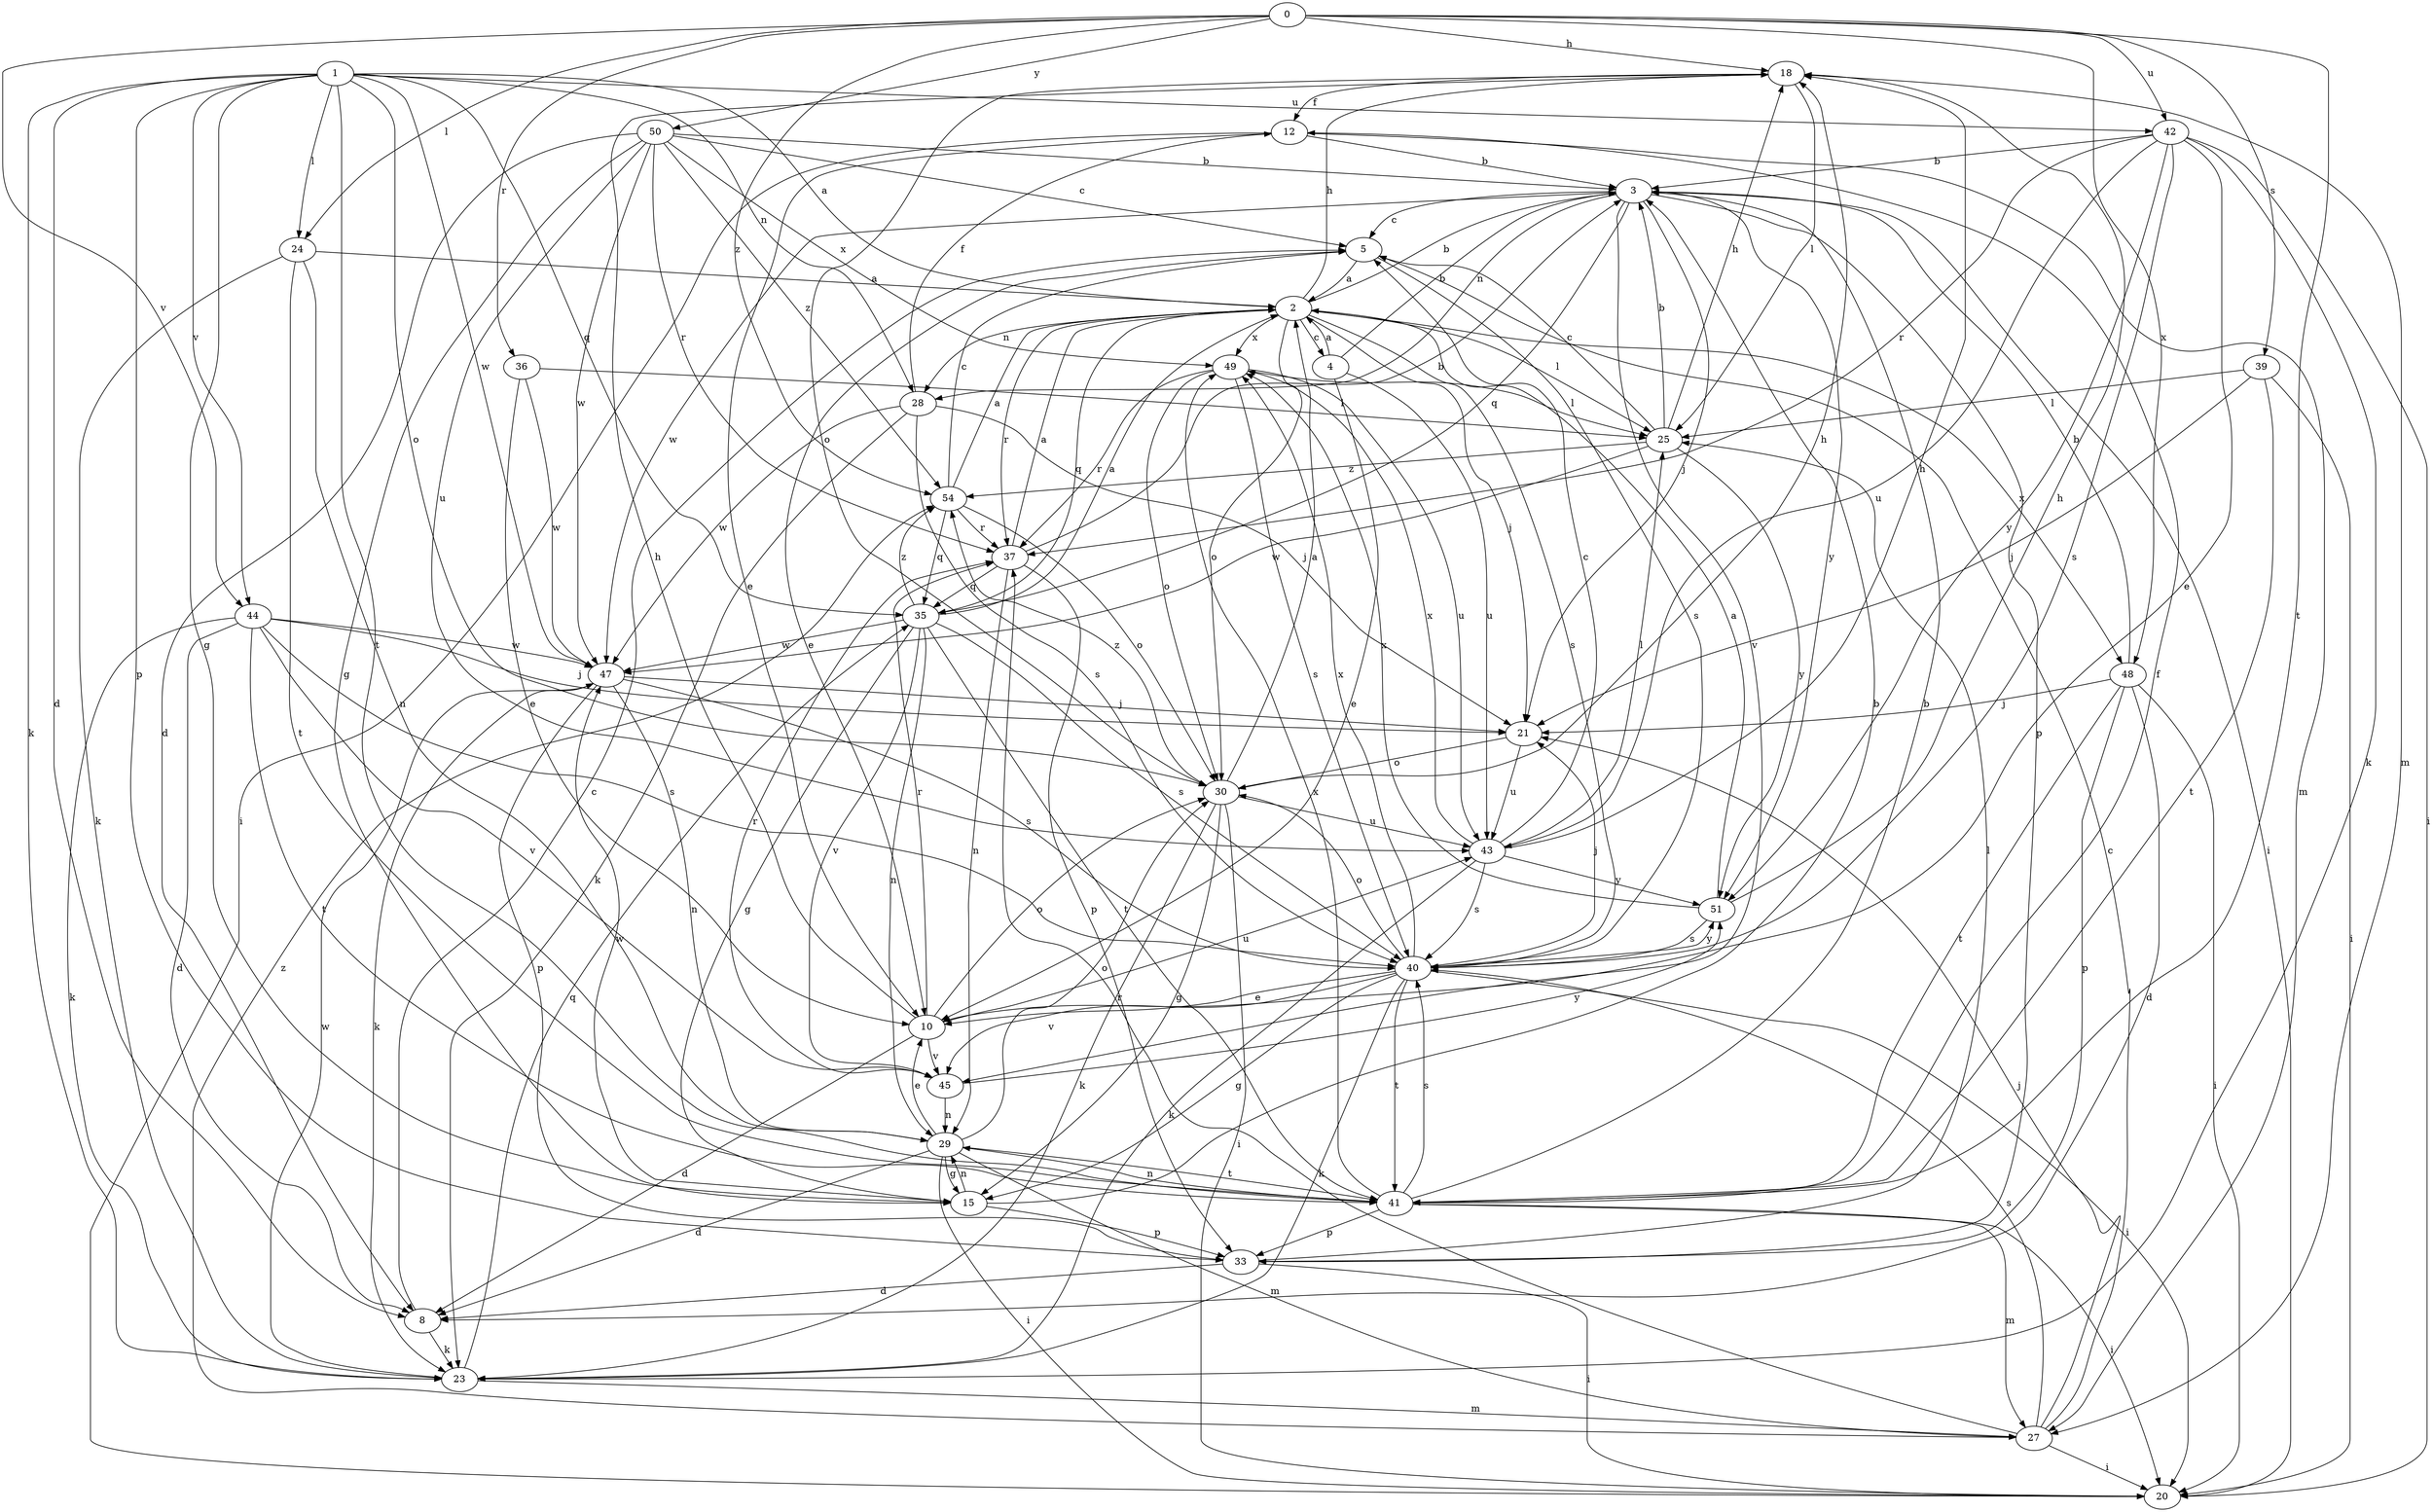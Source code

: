 strict digraph  {
0;
1;
2;
3;
4;
5;
8;
10;
12;
15;
18;
20;
21;
23;
24;
25;
27;
28;
29;
30;
33;
35;
36;
37;
39;
40;
41;
42;
43;
44;
45;
47;
48;
49;
50;
51;
54;
0 -> 18  [label=h];
0 -> 24  [label=l];
0 -> 36  [label=r];
0 -> 39  [label=s];
0 -> 41  [label=t];
0 -> 42  [label=u];
0 -> 44  [label=v];
0 -> 48  [label=x];
0 -> 50  [label=y];
0 -> 54  [label=z];
1 -> 2  [label=a];
1 -> 8  [label=d];
1 -> 15  [label=g];
1 -> 23  [label=k];
1 -> 24  [label=l];
1 -> 28  [label=n];
1 -> 30  [label=o];
1 -> 33  [label=p];
1 -> 35  [label=q];
1 -> 41  [label=t];
1 -> 42  [label=u];
1 -> 44  [label=v];
1 -> 47  [label=w];
2 -> 3  [label=b];
2 -> 4  [label=c];
2 -> 18  [label=h];
2 -> 21  [label=j];
2 -> 25  [label=l];
2 -> 28  [label=n];
2 -> 30  [label=o];
2 -> 35  [label=q];
2 -> 37  [label=r];
2 -> 40  [label=s];
2 -> 48  [label=x];
2 -> 49  [label=x];
3 -> 5  [label=c];
3 -> 20  [label=i];
3 -> 21  [label=j];
3 -> 28  [label=n];
3 -> 33  [label=p];
3 -> 35  [label=q];
3 -> 45  [label=v];
3 -> 47  [label=w];
3 -> 51  [label=y];
4 -> 2  [label=a];
4 -> 3  [label=b];
4 -> 10  [label=e];
4 -> 43  [label=u];
5 -> 2  [label=a];
5 -> 10  [label=e];
5 -> 40  [label=s];
8 -> 5  [label=c];
8 -> 23  [label=k];
10 -> 8  [label=d];
10 -> 18  [label=h];
10 -> 30  [label=o];
10 -> 37  [label=r];
10 -> 43  [label=u];
10 -> 45  [label=v];
12 -> 3  [label=b];
12 -> 10  [label=e];
12 -> 20  [label=i];
12 -> 27  [label=m];
15 -> 3  [label=b];
15 -> 29  [label=n];
15 -> 33  [label=p];
15 -> 47  [label=w];
18 -> 12  [label=f];
18 -> 25  [label=l];
18 -> 27  [label=m];
18 -> 30  [label=o];
21 -> 30  [label=o];
21 -> 43  [label=u];
23 -> 27  [label=m];
23 -> 35  [label=q];
23 -> 47  [label=w];
24 -> 2  [label=a];
24 -> 23  [label=k];
24 -> 29  [label=n];
24 -> 41  [label=t];
25 -> 3  [label=b];
25 -> 5  [label=c];
25 -> 18  [label=h];
25 -> 47  [label=w];
25 -> 51  [label=y];
25 -> 54  [label=z];
27 -> 5  [label=c];
27 -> 20  [label=i];
27 -> 21  [label=j];
27 -> 37  [label=r];
27 -> 40  [label=s];
27 -> 54  [label=z];
28 -> 12  [label=f];
28 -> 21  [label=j];
28 -> 23  [label=k];
28 -> 40  [label=s];
28 -> 47  [label=w];
29 -> 8  [label=d];
29 -> 10  [label=e];
29 -> 15  [label=g];
29 -> 20  [label=i];
29 -> 27  [label=m];
29 -> 30  [label=o];
29 -> 41  [label=t];
30 -> 2  [label=a];
30 -> 15  [label=g];
30 -> 18  [label=h];
30 -> 20  [label=i];
30 -> 23  [label=k];
30 -> 43  [label=u];
30 -> 54  [label=z];
33 -> 8  [label=d];
33 -> 20  [label=i];
33 -> 25  [label=l];
35 -> 2  [label=a];
35 -> 15  [label=g];
35 -> 29  [label=n];
35 -> 40  [label=s];
35 -> 41  [label=t];
35 -> 45  [label=v];
35 -> 47  [label=w];
35 -> 54  [label=z];
36 -> 10  [label=e];
36 -> 25  [label=l];
36 -> 47  [label=w];
37 -> 2  [label=a];
37 -> 3  [label=b];
37 -> 29  [label=n];
37 -> 33  [label=p];
37 -> 35  [label=q];
39 -> 20  [label=i];
39 -> 21  [label=j];
39 -> 25  [label=l];
39 -> 41  [label=t];
40 -> 10  [label=e];
40 -> 15  [label=g];
40 -> 20  [label=i];
40 -> 21  [label=j];
40 -> 23  [label=k];
40 -> 30  [label=o];
40 -> 41  [label=t];
40 -> 45  [label=v];
40 -> 49  [label=x];
40 -> 51  [label=y];
41 -> 3  [label=b];
41 -> 12  [label=f];
41 -> 20  [label=i];
41 -> 27  [label=m];
41 -> 29  [label=n];
41 -> 33  [label=p];
41 -> 40  [label=s];
41 -> 49  [label=x];
42 -> 3  [label=b];
42 -> 10  [label=e];
42 -> 20  [label=i];
42 -> 23  [label=k];
42 -> 37  [label=r];
42 -> 40  [label=s];
42 -> 43  [label=u];
42 -> 51  [label=y];
43 -> 5  [label=c];
43 -> 18  [label=h];
43 -> 23  [label=k];
43 -> 25  [label=l];
43 -> 40  [label=s];
43 -> 49  [label=x];
43 -> 51  [label=y];
44 -> 8  [label=d];
44 -> 21  [label=j];
44 -> 23  [label=k];
44 -> 40  [label=s];
44 -> 41  [label=t];
44 -> 45  [label=v];
44 -> 47  [label=w];
45 -> 29  [label=n];
45 -> 37  [label=r];
45 -> 51  [label=y];
47 -> 21  [label=j];
47 -> 23  [label=k];
47 -> 29  [label=n];
47 -> 33  [label=p];
47 -> 40  [label=s];
48 -> 3  [label=b];
48 -> 8  [label=d];
48 -> 20  [label=i];
48 -> 21  [label=j];
48 -> 33  [label=p];
48 -> 41  [label=t];
49 -> 25  [label=l];
49 -> 30  [label=o];
49 -> 37  [label=r];
49 -> 40  [label=s];
49 -> 43  [label=u];
50 -> 3  [label=b];
50 -> 5  [label=c];
50 -> 8  [label=d];
50 -> 15  [label=g];
50 -> 37  [label=r];
50 -> 43  [label=u];
50 -> 47  [label=w];
50 -> 49  [label=x];
50 -> 54  [label=z];
51 -> 2  [label=a];
51 -> 18  [label=h];
51 -> 40  [label=s];
51 -> 49  [label=x];
54 -> 2  [label=a];
54 -> 5  [label=c];
54 -> 30  [label=o];
54 -> 35  [label=q];
54 -> 37  [label=r];
}

